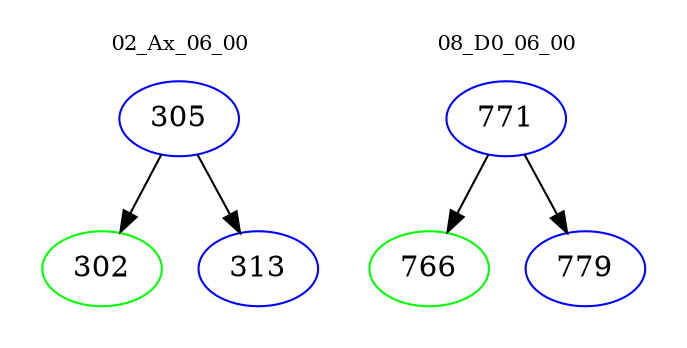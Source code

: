 digraph{
subgraph cluster_0 {
color = white
label = "02_Ax_06_00";
fontsize=10;
T0_305 [label="305", color="blue"]
T0_305 -> T0_302 [color="black"]
T0_302 [label="302", color="green"]
T0_305 -> T0_313 [color="black"]
T0_313 [label="313", color="blue"]
}
subgraph cluster_1 {
color = white
label = "08_D0_06_00";
fontsize=10;
T1_771 [label="771", color="blue"]
T1_771 -> T1_766 [color="black"]
T1_766 [label="766", color="green"]
T1_771 -> T1_779 [color="black"]
T1_779 [label="779", color="blue"]
}
}
